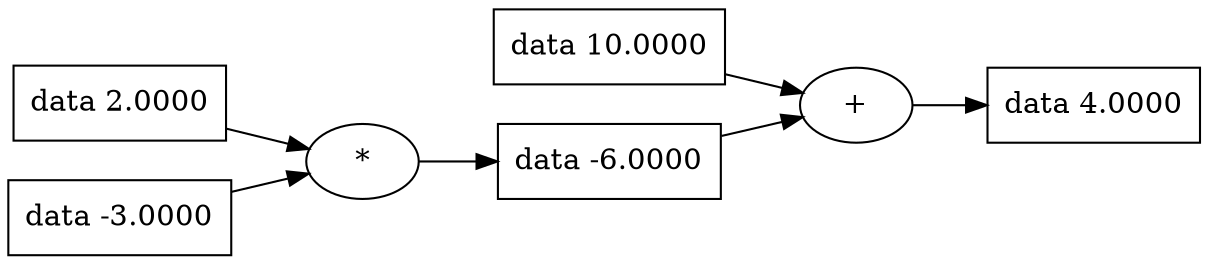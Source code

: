 digraph {
	graph [rankdir=LR]
	2472546368064 [label="{ data -6.0000 }" shape=record]
	"2472546368064*" [label="*"]
	"2472546368064*" -> 2472546368064
	2472527145744 [label="{ data 2.0000 }" shape=record]
	2472544008528 [label="{ data 4.0000 }" shape=record]
	"2472544008528+" [label="+"]
	"2472544008528+" -> 2472544008528
	2472544006560 [label="{ data 10.0000 }" shape=record]
	2472544009152 [label="{ data -3.0000 }" shape=record]
	2472544006560 -> "2472544008528+"
	2472527145744 -> "2472546368064*"
	2472546368064 -> "2472544008528+"
	2472544009152 -> "2472546368064*"
}
